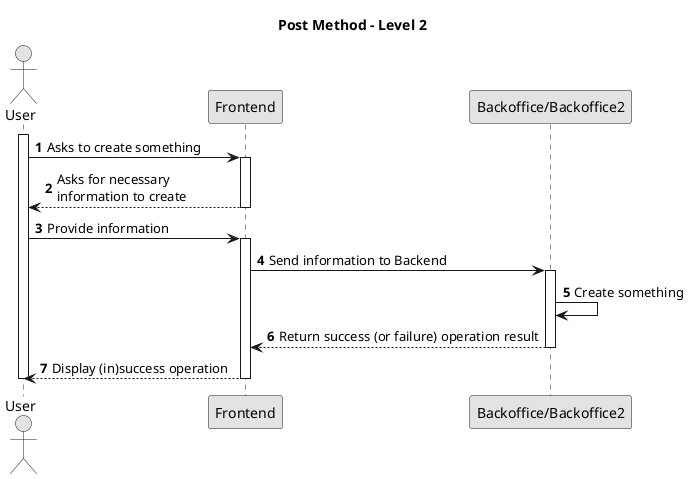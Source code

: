 @startuml
skinparam monochrome true
skinparam packageStyle rectangle
skinparam shadowing false

title Post Method - Level 2

autonumber

actor "User" as User
participant "Frontend" as FE
participant "Backoffice/Backoffice2" as BE

activate User

    User -> FE : Asks to create something
    activate FE

    FE --> User : Asks for necessary \ninformation to create
    deactivate FE

    User -> FE : Provide information
    activate FE

        FE -> BE : Send information to Backend
        activate BE

        BE -> BE : Create something
             
            BE --> FE : Return success (or failure) operation result
            deactivate BE

    FE --> User : Display (in)success operation
            deactivate FE

deactivate User

@enduml
